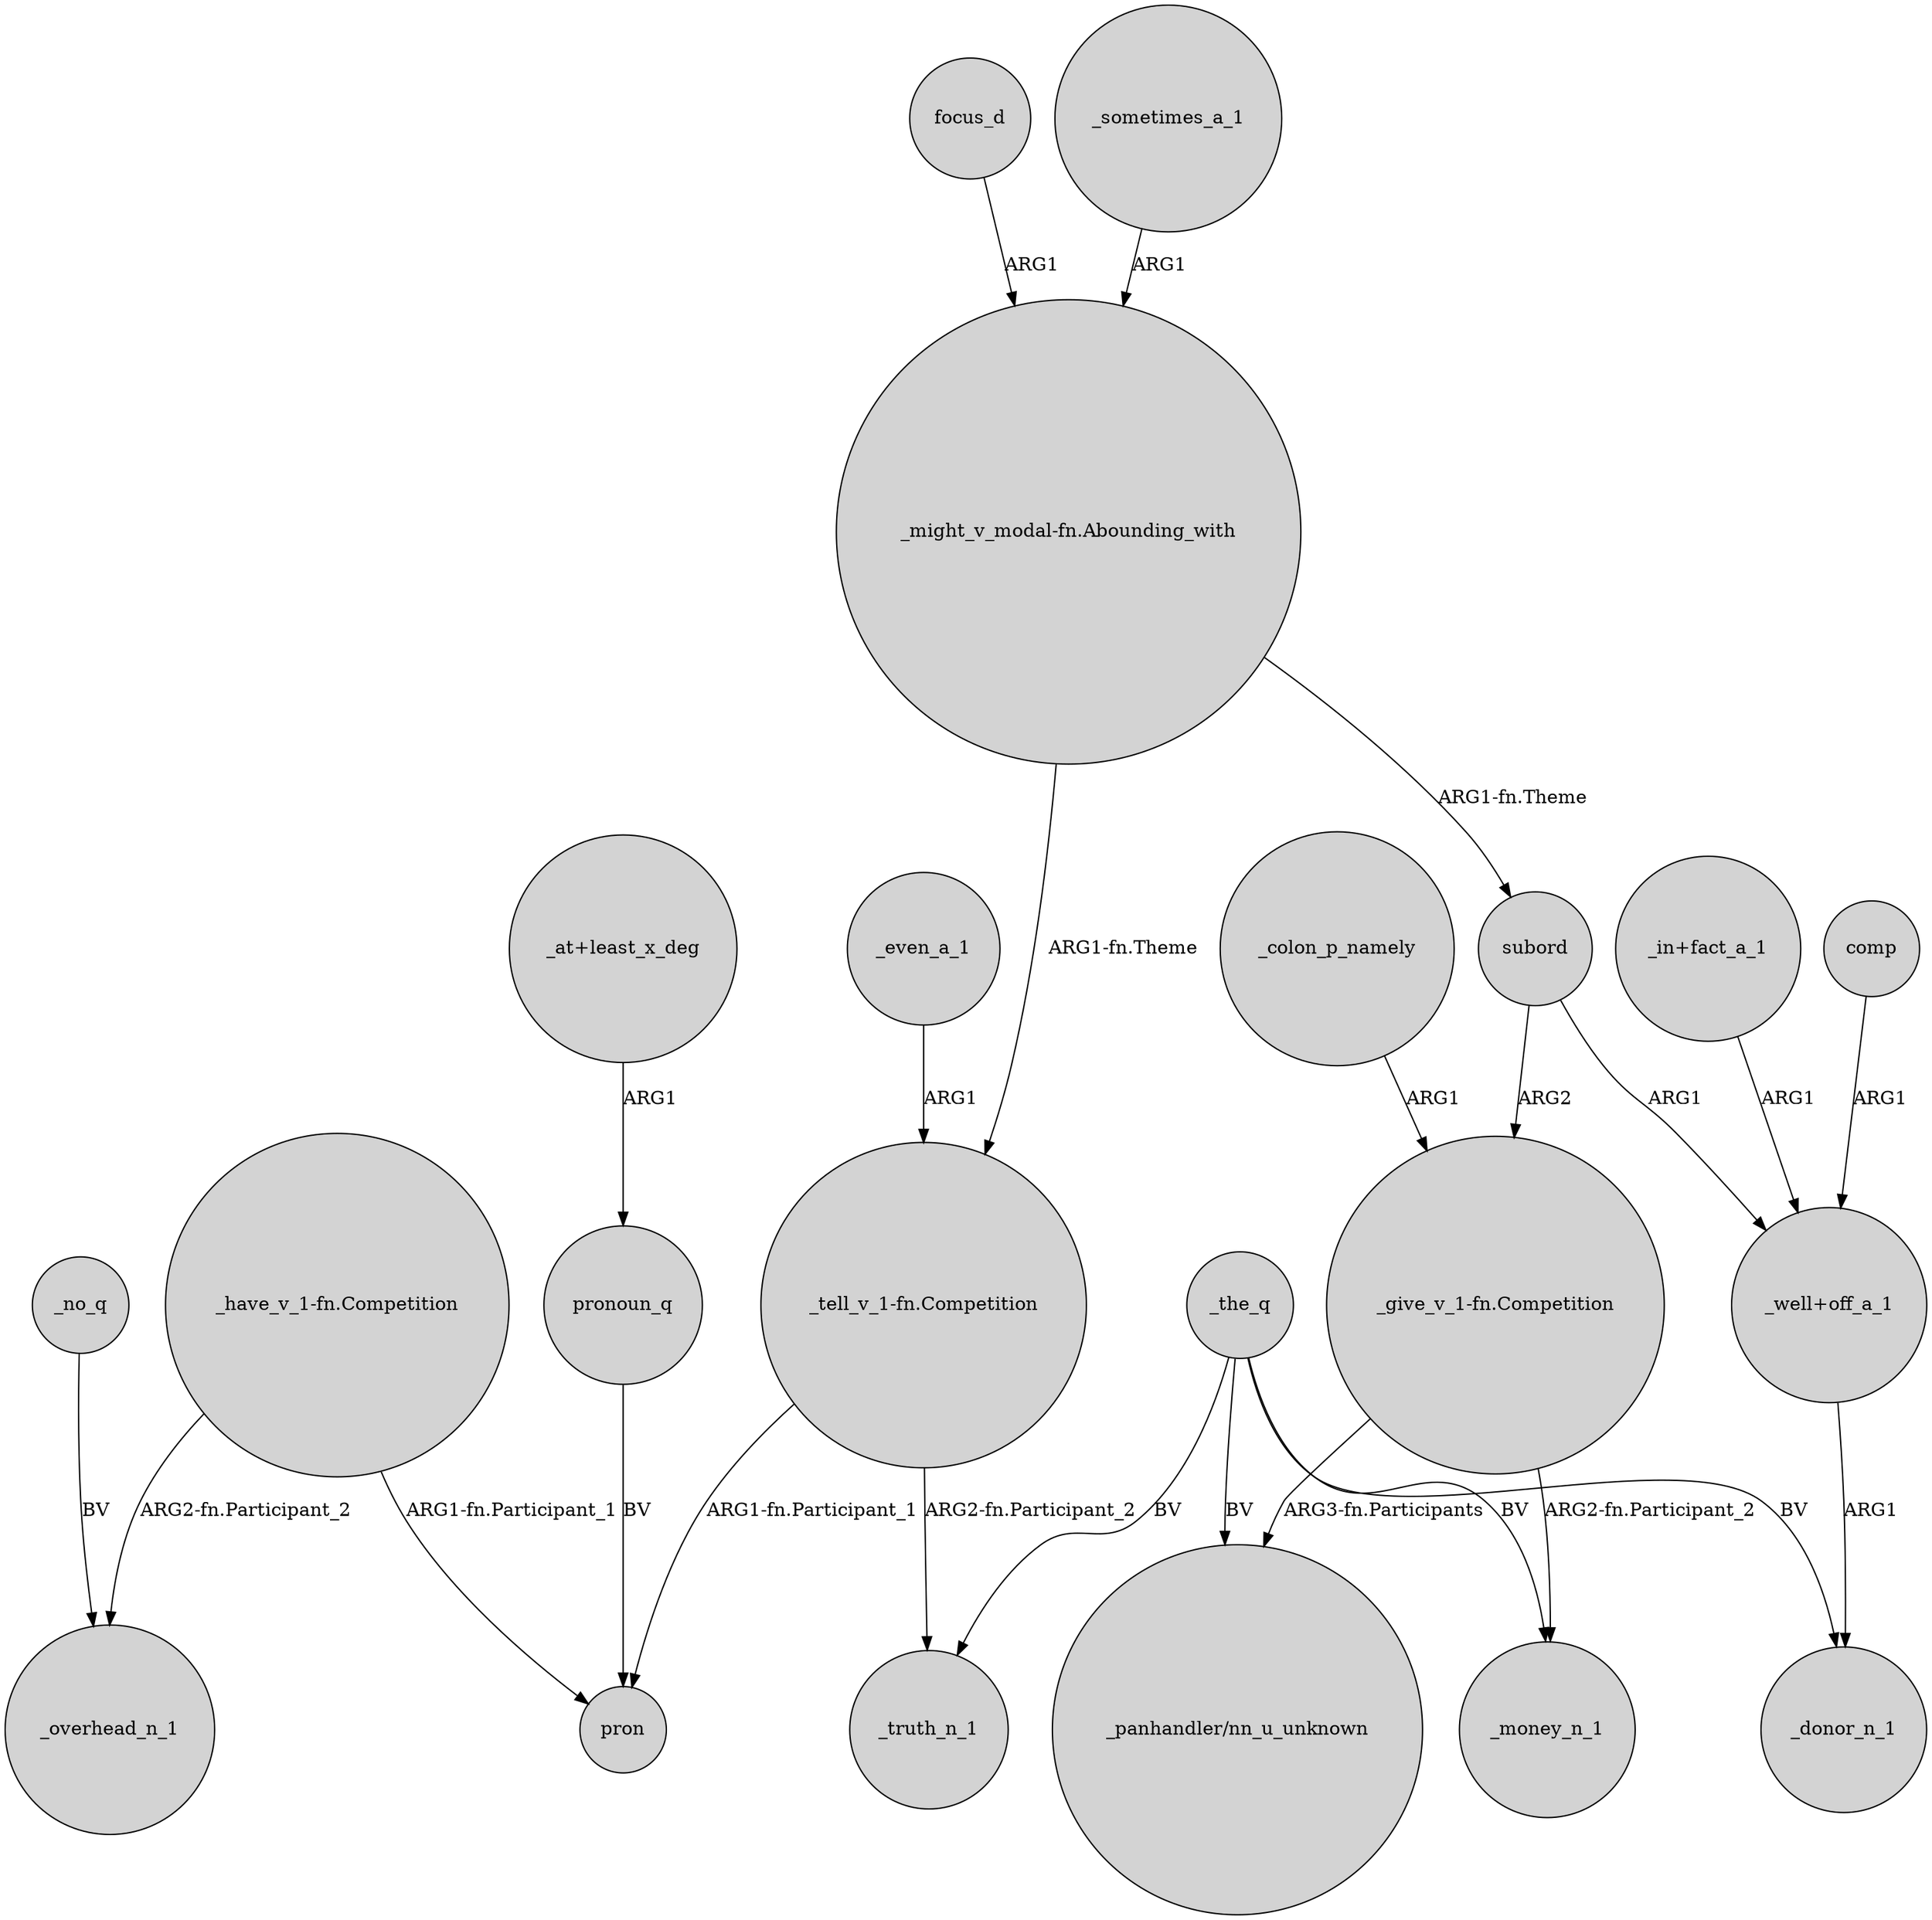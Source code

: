 digraph {
	node [shape=circle style=filled]
	"_have_v_1-fn.Competition" -> _overhead_n_1 [label="ARG2-fn.Participant_2"]
	_colon_p_namely -> "_give_v_1-fn.Competition" [label=ARG1]
	subord -> "_give_v_1-fn.Competition" [label=ARG2]
	"_give_v_1-fn.Competition" -> "_panhandler/nn_u_unknown" [label="ARG3-fn.Participants"]
	comp -> "_well+off_a_1" [label=ARG1]
	"_have_v_1-fn.Competition" -> pron [label="ARG1-fn.Participant_1"]
	_even_a_1 -> "_tell_v_1-fn.Competition" [label=ARG1]
	focus_d -> "_might_v_modal-fn.Abounding_with" [label=ARG1]
	"_in+fact_a_1" -> "_well+off_a_1" [label=ARG1]
	pronoun_q -> pron [label=BV]
	"_tell_v_1-fn.Competition" -> _truth_n_1 [label="ARG2-fn.Participant_2"]
	_the_q -> _money_n_1 [label=BV]
	"_might_v_modal-fn.Abounding_with" -> subord [label="ARG1-fn.Theme"]
	"_well+off_a_1" -> _donor_n_1 [label=ARG1]
	_the_q -> _truth_n_1 [label=BV]
	"_at+least_x_deg" -> pronoun_q [label=ARG1]
	"_tell_v_1-fn.Competition" -> pron [label="ARG1-fn.Participant_1"]
	subord -> "_well+off_a_1" [label=ARG1]
	"_give_v_1-fn.Competition" -> _money_n_1 [label="ARG2-fn.Participant_2"]
	_sometimes_a_1 -> "_might_v_modal-fn.Abounding_with" [label=ARG1]
	_the_q -> "_panhandler/nn_u_unknown" [label=BV]
	_no_q -> _overhead_n_1 [label=BV]
	_the_q -> _donor_n_1 [label=BV]
	"_might_v_modal-fn.Abounding_with" -> "_tell_v_1-fn.Competition" [label="ARG1-fn.Theme"]
}
